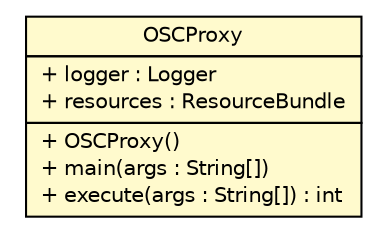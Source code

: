 #!/usr/local/bin/dot
#
# Class diagram 
# Generated by UMLGraph version R5_6 (http://www.umlgraph.org/)
#

digraph G {
	edge [fontname="Helvetica",fontsize=10,labelfontname="Helvetica",labelfontsize=10];
	node [fontname="Helvetica",fontsize=10,shape=plaintext];
	nodesep=0.25;
	ranksep=0.5;
	// com.xley.lfosc.OSCProxy
	c44 [label=<<table title="com.xley.lfosc.OSCProxy" border="0" cellborder="1" cellspacing="0" cellpadding="2" port="p" bgcolor="lemonChiffon" href="./OSCProxy.html">
		<tr><td><table border="0" cellspacing="0" cellpadding="1">
<tr><td align="center" balign="center"> OSCProxy </td></tr>
		</table></td></tr>
		<tr><td><table border="0" cellspacing="0" cellpadding="1">
<tr><td align="left" balign="left"> + logger : Logger </td></tr>
<tr><td align="left" balign="left"> + resources : ResourceBundle </td></tr>
		</table></td></tr>
		<tr><td><table border="0" cellspacing="0" cellpadding="1">
<tr><td align="left" balign="left"> + OSCProxy() </td></tr>
<tr><td align="left" balign="left"> + main(args : String[]) </td></tr>
<tr><td align="left" balign="left"> + execute(args : String[]) : int </td></tr>
		</table></td></tr>
		</table>>, URL="./OSCProxy.html", fontname="Helvetica", fontcolor="black", fontsize=10.0];
}

